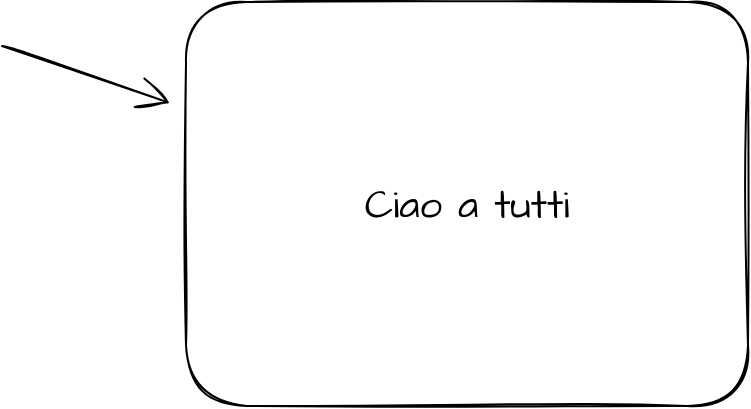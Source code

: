 <mxfile version="15.9.6"><diagram id="iR7kW6d5z7mH8W_eMVzF" name="Page-1"><mxGraphModel dx="1406" dy="759" grid="0" gridSize="10" guides="1" tooltips="1" connect="1" arrows="1" fold="1" page="1" pageScale="1" pageWidth="827" pageHeight="1169" math="0" shadow="0"><root><mxCell id="0"/><mxCell id="1" parent="0"/><mxCell id="LwVA78MGahFg6l0W7koL-2" value="Ciao a tutti" style="rounded=1;whiteSpace=wrap;html=1;sketch=1;hachureGap=4;fontFamily=Architects Daughter;fontSource=https%3A%2F%2Ffonts.googleapis.com%2Fcss%3Ffamily%3DArchitects%2BDaughter;fontSize=20;" vertex="1" parent="1"><mxGeometry x="246" y="212" width="281" height="202" as="geometry"/></mxCell><mxCell id="LwVA78MGahFg6l0W7koL-3" value="" style="edgeStyle=none;orthogonalLoop=1;jettySize=auto;html=1;rounded=0;sketch=1;hachureGap=4;fontFamily=Architects Daughter;fontSource=https%3A%2F%2Ffonts.googleapis.com%2Fcss%3Ffamily%3DArchitects%2BDaughter;fontSize=16;endArrow=open;startSize=14;endSize=14;sourcePerimeterSpacing=8;targetPerimeterSpacing=8;curved=1;" edge="1" parent="1" target="LwVA78MGahFg6l0W7koL-2"><mxGeometry width="120" relative="1" as="geometry"><mxPoint x="154" y="234" as="sourcePoint"/><mxPoint x="179" y="353" as="targetPoint"/><Array as="points"/></mxGeometry></mxCell></root></mxGraphModel></diagram></mxfile>
